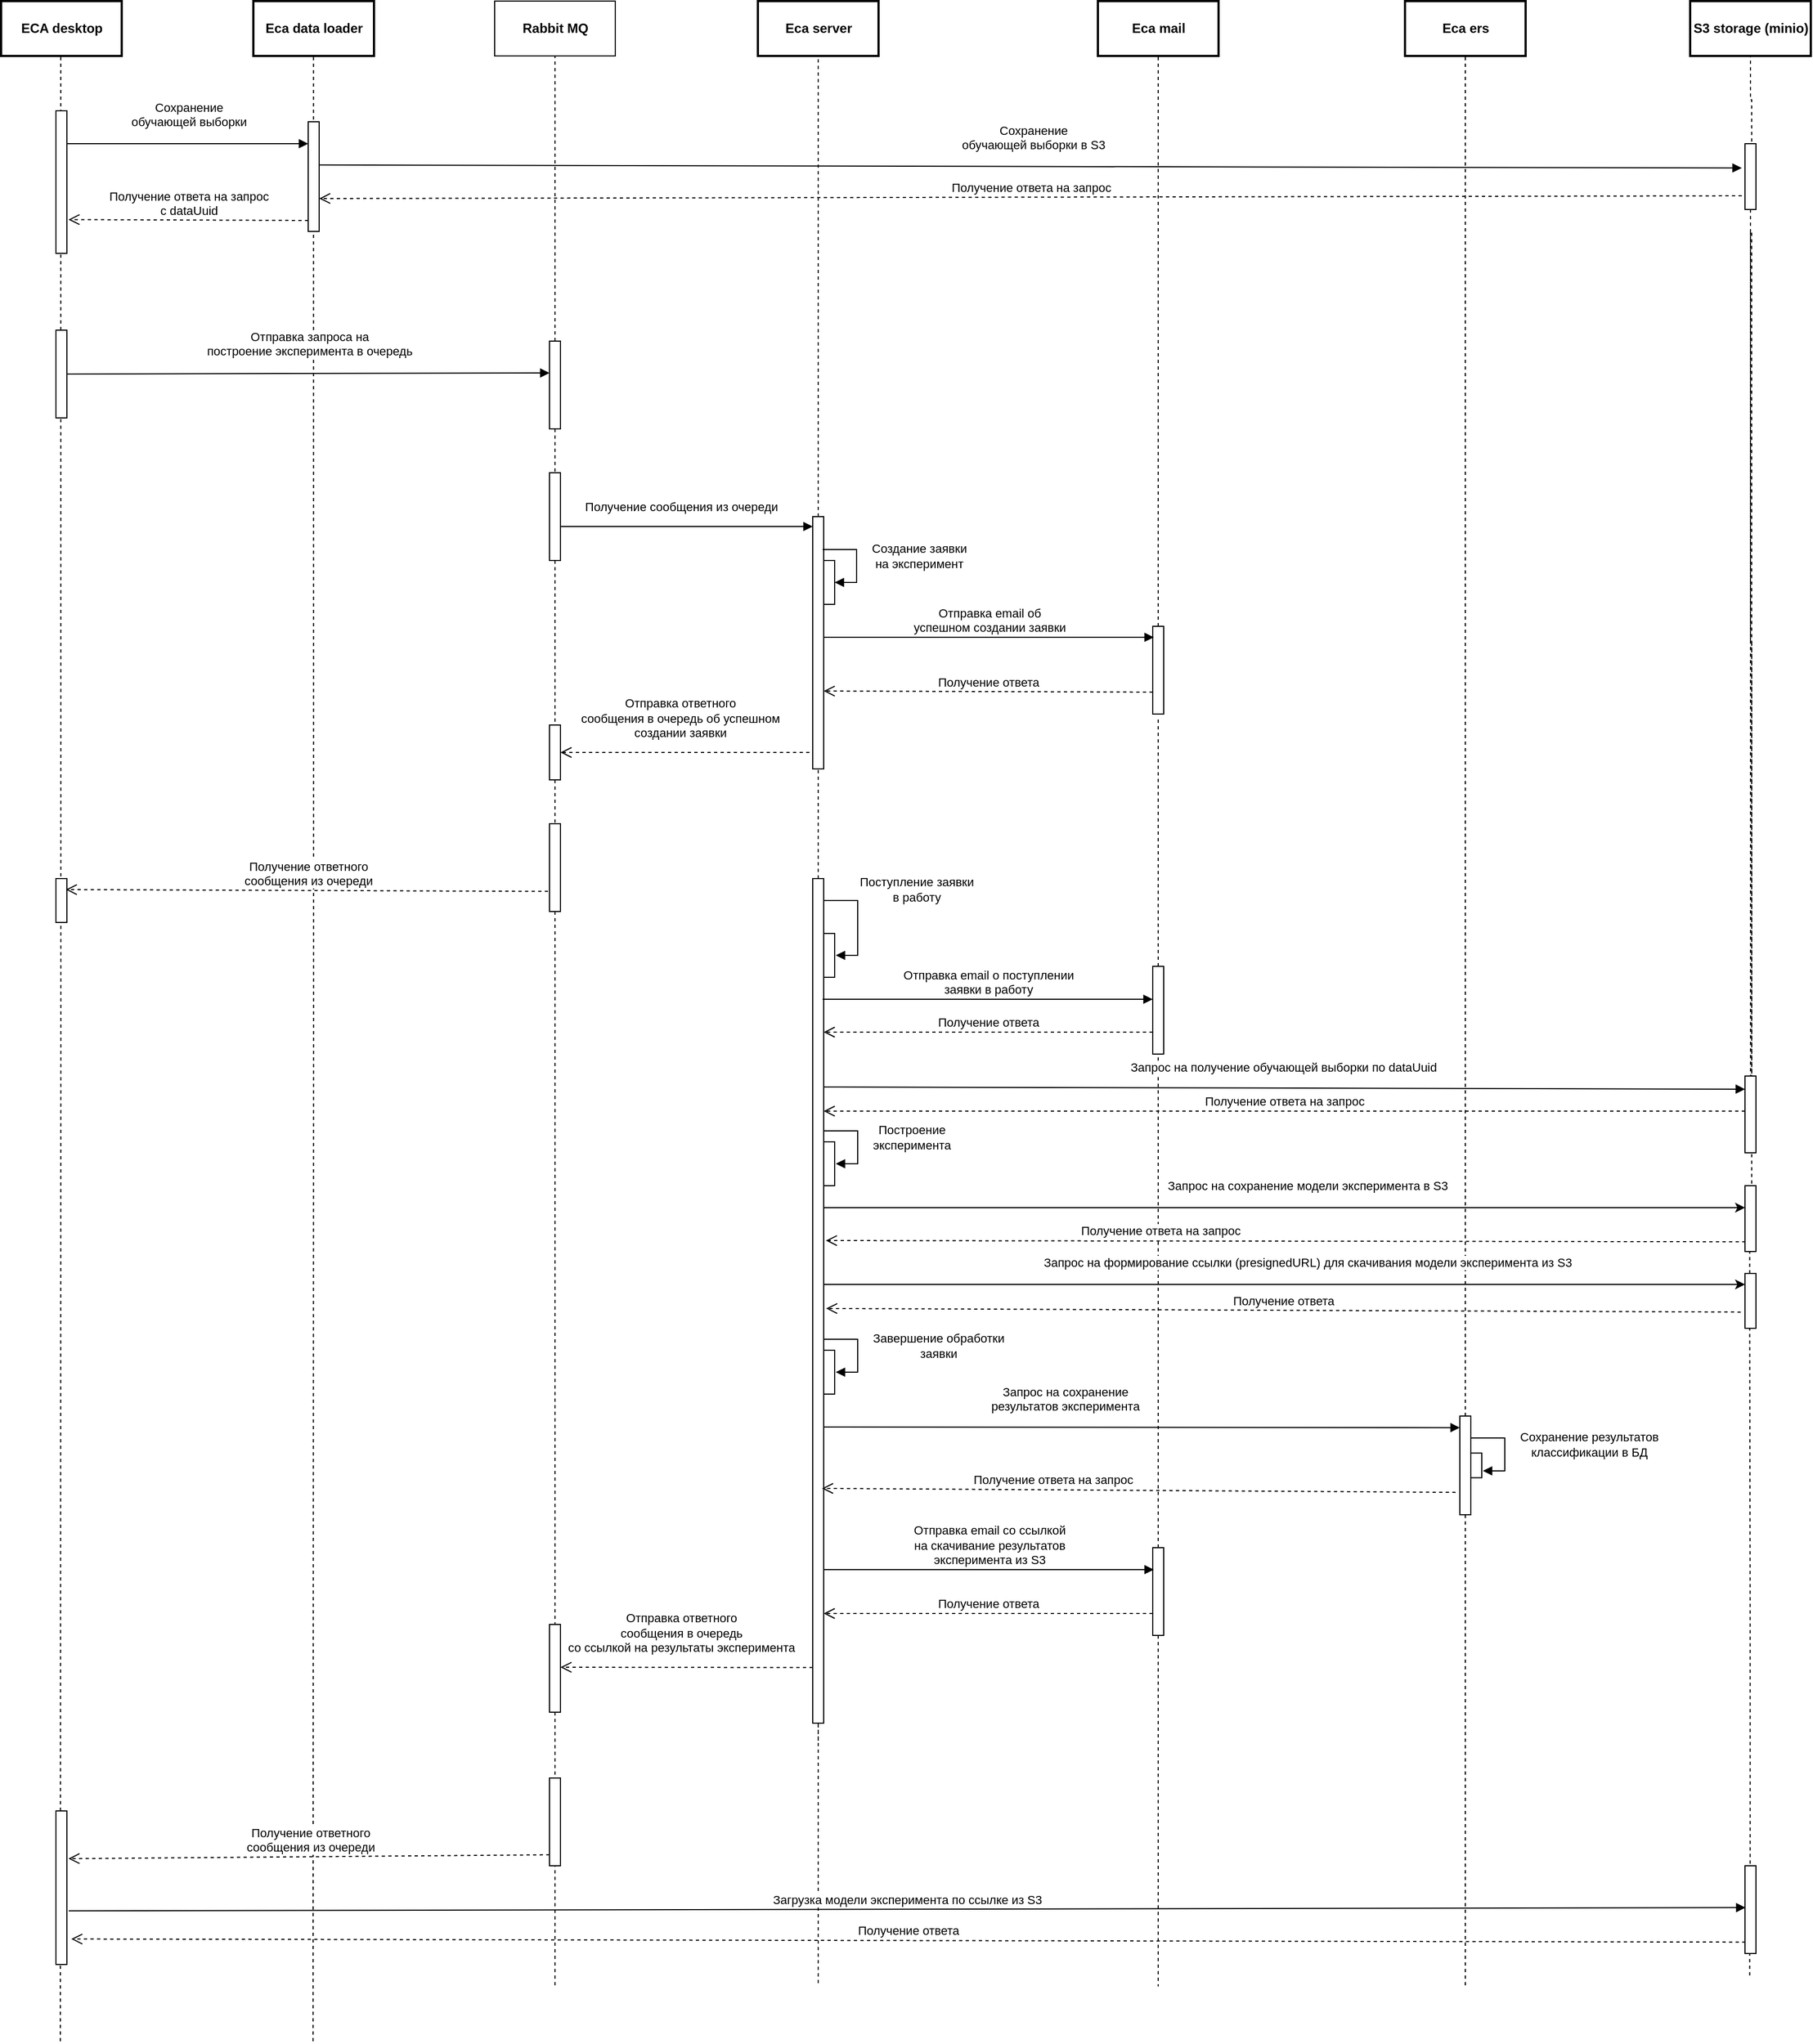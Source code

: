 <mxfile version="21.7.2" type="device">
  <diagram id="kgpKYQtTHZ0yAKxKKP6v" name="Page-1">
    <mxGraphModel dx="2688" dy="2114" grid="1" gridSize="10" guides="1" tooltips="1" connect="1" arrows="1" fold="1" page="1" pageScale="1" pageWidth="850" pageHeight="1100" math="0" shadow="0">
      <root>
        <mxCell id="0" />
        <mxCell id="1" parent="0" />
        <mxCell id="CKbQxflFSovsi2AU5fdl-17" style="edgeStyle=orthogonalEdgeStyle;rounded=0;orthogonalLoop=1;jettySize=auto;html=1;dashed=1;endArrow=none;endFill=0;entryX=0.5;entryY=1;entryDx=0;entryDy=0;" edge="1" parent="1">
          <mxGeometry relative="1" as="geometry">
            <mxPoint x="104.82" y="-10" as="targetPoint" />
            <mxPoint x="104.41" y="1800" as="sourcePoint" />
          </mxGeometry>
        </mxCell>
        <mxCell id="CKbQxflFSovsi2AU5fdl-16" style="edgeStyle=orthogonalEdgeStyle;rounded=0;orthogonalLoop=1;jettySize=auto;html=1;dashed=1;endArrow=none;endFill=0;entryX=0.5;entryY=1;entryDx=0;entryDy=0;" edge="1" parent="1">
          <mxGeometry relative="1" as="geometry">
            <mxPoint x="-125.59" y="-10" as="targetPoint" />
            <mxPoint x="-126" y="1800" as="sourcePoint" />
          </mxGeometry>
        </mxCell>
        <mxCell id="naLQoQvjF8YPUEuu64ZZ-2" value="" style="html=1;points=[];perimeter=orthogonalPerimeter;" parent="1" vertex="1">
          <mxGeometry x="-130" y="240" width="10" height="80" as="geometry" />
        </mxCell>
        <mxCell id="naLQoQvjF8YPUEuu64ZZ-12" value="&lt;b&gt;ECA desktop&lt;/b&gt;" style="html=1;strokeWidth=2;" parent="1" vertex="1">
          <mxGeometry x="-180" y="-60" width="110" height="50" as="geometry" />
        </mxCell>
        <mxCell id="naLQoQvjF8YPUEuu64ZZ-18" style="edgeStyle=orthogonalEdgeStyle;rounded=0;orthogonalLoop=1;jettySize=auto;html=1;entryX=0.5;entryY=1;entryDx=0;entryDy=0;dashed=1;endArrow=none;endFill=0;" parent="1" source="naLQoQvjF8YPUEuu64ZZ-13" target="naLQoQvjF8YPUEuu64ZZ-17" edge="1">
          <mxGeometry relative="1" as="geometry" />
        </mxCell>
        <mxCell id="naLQoQvjF8YPUEuu64ZZ-13" value="" style="html=1;points=[];perimeter=orthogonalPerimeter;" parent="1" vertex="1">
          <mxGeometry x="320" y="250" width="10" height="80" as="geometry" />
        </mxCell>
        <mxCell id="naLQoQvjF8YPUEuu64ZZ-16" value="&lt;font style=&quot;font-size: 11px&quot;&gt;Отправка запроса на &lt;br&gt;построение эксперимента в очередь&lt;/font&gt;" style="html=1;verticalAlign=bottom;endArrow=block;exitX=1;exitY=0.5;exitDx=0;exitDy=0;exitPerimeter=0;" parent="1" edge="1" source="naLQoQvjF8YPUEuu64ZZ-2">
          <mxGeometry x="0.004" y="11" width="80" relative="1" as="geometry">
            <mxPoint x="80" y="280" as="sourcePoint" />
            <mxPoint x="320" y="279" as="targetPoint" />
            <mxPoint as="offset" />
          </mxGeometry>
        </mxCell>
        <mxCell id="naLQoQvjF8YPUEuu64ZZ-17" value="&lt;b&gt;Rabbit MQ&lt;/b&gt;" style="html=1;" parent="1" vertex="1">
          <mxGeometry x="270" y="-60" width="110" height="50" as="geometry" />
        </mxCell>
        <mxCell id="naLQoQvjF8YPUEuu64ZZ-22" value="&lt;b&gt;Eca server&lt;/b&gt;" style="html=1;strokeWidth=2;" parent="1" vertex="1">
          <mxGeometry x="510" y="-60" width="110" height="50" as="geometry" />
        </mxCell>
        <mxCell id="naLQoQvjF8YPUEuu64ZZ-24" value="&lt;b&gt;Eca ers&lt;/b&gt;" style="html=1;strokeWidth=2;" parent="1" vertex="1">
          <mxGeometry x="1100" y="-60" width="110" height="50" as="geometry" />
        </mxCell>
        <mxCell id="naLQoQvjF8YPUEuu64ZZ-40" style="edgeStyle=orthogonalEdgeStyle;rounded=0;orthogonalLoop=1;jettySize=auto;html=1;entryX=0.5;entryY=1;entryDx=0;entryDy=0;dashed=1;endArrow=none;endFill=0;strokeColor=#000000;" parent="1" source="naLQoQvjF8YPUEuu64ZZ-25" target="naLQoQvjF8YPUEuu64ZZ-22" edge="1">
          <mxGeometry relative="1" as="geometry" />
        </mxCell>
        <mxCell id="naLQoQvjF8YPUEuu64ZZ-25" value="" style="html=1;points=[];perimeter=orthogonalPerimeter;" parent="1" vertex="1">
          <mxGeometry x="560" y="410" width="10" height="230" as="geometry" />
        </mxCell>
        <mxCell id="naLQoQvjF8YPUEuu64ZZ-31" value="" style="html=1;points=[];perimeter=orthogonalPerimeter;" parent="1" vertex="1">
          <mxGeometry x="320" y="370" width="10" height="80" as="geometry" />
        </mxCell>
        <mxCell id="naLQoQvjF8YPUEuu64ZZ-32" style="edgeStyle=orthogonalEdgeStyle;rounded=0;orthogonalLoop=1;jettySize=auto;html=1;dashed=1;endArrow=none;endFill=0;" parent="1" source="naLQoQvjF8YPUEuu64ZZ-13" target="naLQoQvjF8YPUEuu64ZZ-31" edge="1">
          <mxGeometry relative="1" as="geometry">
            <mxPoint x="325" y="770" as="targetPoint" />
            <mxPoint x="325" y="330" as="sourcePoint" />
          </mxGeometry>
        </mxCell>
        <mxCell id="naLQoQvjF8YPUEuu64ZZ-34" value="&lt;font style=&quot;font-size: 11px&quot;&gt;Получение сообщения из очереди&lt;/font&gt;" style="html=1;verticalAlign=bottom;endArrow=block;strokeColor=#000000;" parent="1" edge="1">
          <mxGeometry x="-0.043" y="9" width="80" relative="1" as="geometry">
            <mxPoint x="330" y="419" as="sourcePoint" />
            <mxPoint x="560" y="419" as="targetPoint" />
            <mxPoint as="offset" />
          </mxGeometry>
        </mxCell>
        <mxCell id="naLQoQvjF8YPUEuu64ZZ-35" value="" style="html=1;points=[];perimeter=orthogonalPerimeter;" parent="1" vertex="1">
          <mxGeometry x="570" y="450" width="10" height="40" as="geometry" />
        </mxCell>
        <mxCell id="naLQoQvjF8YPUEuu64ZZ-36" value="&lt;div style=&quot;text-align: center&quot;&gt;Создание заявки&lt;/div&gt;&lt;div style=&quot;text-align: center&quot;&gt;на эксперимент&lt;/div&gt;" style="edgeStyle=orthogonalEdgeStyle;html=1;align=left;spacingLeft=2;endArrow=block;rounded=0;strokeColor=#000000;" parent="1" edge="1">
          <mxGeometry x="-0.099" y="10" relative="1" as="geometry">
            <mxPoint x="569" y="440" as="sourcePoint" />
            <Array as="points">
              <mxPoint x="569" y="440" />
              <mxPoint x="600" y="440" />
              <mxPoint x="600" y="470" />
            </Array>
            <mxPoint x="580" y="470" as="targetPoint" />
            <mxPoint as="offset" />
          </mxGeometry>
        </mxCell>
        <mxCell id="naLQoQvjF8YPUEuu64ZZ-55" style="edgeStyle=orthogonalEdgeStyle;rounded=0;orthogonalLoop=1;jettySize=auto;html=1;dashed=1;endArrow=none;endFill=0;strokeColor=#000000;startArrow=none;" parent="1" source="_helN47nyWwRMhfuMbbw-1" edge="1">
          <mxGeometry relative="1" as="geometry">
            <mxPoint x="325" y="1750" as="targetPoint" />
          </mxGeometry>
        </mxCell>
        <mxCell id="naLQoQvjF8YPUEuu64ZZ-50" value="" style="html=1;points=[];perimeter=orthogonalPerimeter;" parent="1" vertex="1">
          <mxGeometry x="320" y="600" width="10" height="50" as="geometry" />
        </mxCell>
        <mxCell id="naLQoQvjF8YPUEuu64ZZ-51" style="edgeStyle=orthogonalEdgeStyle;rounded=0;orthogonalLoop=1;jettySize=auto;html=1;dashed=1;endArrow=none;endFill=0;" parent="1" source="naLQoQvjF8YPUEuu64ZZ-31" target="naLQoQvjF8YPUEuu64ZZ-50" edge="1">
          <mxGeometry relative="1" as="geometry">
            <mxPoint x="325" y="760" as="targetPoint" />
            <mxPoint x="325" y="450" as="sourcePoint" />
          </mxGeometry>
        </mxCell>
        <mxCell id="naLQoQvjF8YPUEuu64ZZ-52" value="&lt;font style=&quot;font-size: 11px&quot;&gt;Отправка ответного&lt;br&gt;сообщения в очередь об успешном&lt;br&gt;создании заявки&lt;br&gt;&lt;/font&gt;" style="html=1;verticalAlign=bottom;endArrow=open;dashed=1;endSize=8;strokeColor=#000000;" parent="1" target="naLQoQvjF8YPUEuu64ZZ-50" edge="1">
          <mxGeometry x="0.043" y="-9" relative="1" as="geometry">
            <mxPoint x="557" y="625" as="sourcePoint" />
            <mxPoint x="480" y="739.5" as="targetPoint" />
            <mxPoint as="offset" />
          </mxGeometry>
        </mxCell>
        <mxCell id="naLQoQvjF8YPUEuu64ZZ-53" value="" style="html=1;points=[];perimeter=orthogonalPerimeter;" parent="1" vertex="1">
          <mxGeometry x="-130" y="740" width="10" height="40" as="geometry" />
        </mxCell>
        <mxCell id="naLQoQvjF8YPUEuu64ZZ-58" value="" style="html=1;points=[];perimeter=orthogonalPerimeter;" parent="1" vertex="1">
          <mxGeometry x="320" y="690" width="10" height="80" as="geometry" />
        </mxCell>
        <mxCell id="naLQoQvjF8YPUEuu64ZZ-59" style="edgeStyle=orthogonalEdgeStyle;rounded=0;orthogonalLoop=1;jettySize=auto;html=1;dashed=1;endArrow=none;endFill=0;strokeColor=#000000;" parent="1" source="naLQoQvjF8YPUEuu64ZZ-50" target="naLQoQvjF8YPUEuu64ZZ-58" edge="1">
          <mxGeometry relative="1" as="geometry">
            <mxPoint x="325" y="1000" as="targetPoint" />
            <mxPoint x="325" y="780" as="sourcePoint" />
          </mxGeometry>
        </mxCell>
        <mxCell id="naLQoQvjF8YPUEuu64ZZ-60" value="&lt;font style=&quot;font-size: 11px&quot;&gt;Получение ответного&lt;br&gt;сообщения из очереди&lt;/font&gt;" style="html=1;verticalAlign=bottom;endArrow=open;dashed=1;endSize=8;strokeColor=#000000;entryX=0.9;entryY=0.25;entryDx=0;entryDy=0;entryPerimeter=0;exitX=-0.133;exitY=0.771;exitDx=0;exitDy=0;exitPerimeter=0;" parent="1" source="naLQoQvjF8YPUEuu64ZZ-58" target="naLQoQvjF8YPUEuu64ZZ-53" edge="1">
          <mxGeometry x="-0.004" relative="1" as="geometry">
            <mxPoint x="310" y="750" as="sourcePoint" />
            <mxPoint x="240" y="869.5" as="targetPoint" />
            <mxPoint as="offset" />
          </mxGeometry>
        </mxCell>
        <mxCell id="-Iud8Ji5S1M-7aWHgCWq-1" value="&lt;b&gt;Eca mail&lt;/b&gt;" style="html=1;strokeWidth=2;" parent="1" vertex="1">
          <mxGeometry x="820" y="-60" width="110" height="50" as="geometry" />
        </mxCell>
        <mxCell id="-Iud8Ji5S1M-7aWHgCWq-4" style="edgeStyle=orthogonalEdgeStyle;rounded=0;orthogonalLoop=1;jettySize=auto;html=1;dashed=1;endArrow=none;endFill=0;entryX=0.5;entryY=1;entryDx=0;entryDy=0;" parent="1" source="-Iud8Ji5S1M-7aWHgCWq-2" edge="1" target="-Iud8Ji5S1M-7aWHgCWq-1">
          <mxGeometry relative="1" as="geometry">
            <mxPoint x="875" y="150" as="targetPoint" />
          </mxGeometry>
        </mxCell>
        <mxCell id="-Iud8Ji5S1M-7aWHgCWq-2" value="" style="html=1;points=[];perimeter=orthogonalPerimeter;" parent="1" vertex="1">
          <mxGeometry x="870" y="510" width="10" height="80" as="geometry" />
        </mxCell>
        <mxCell id="-Iud8Ji5S1M-7aWHgCWq-5" value="Отправка email об&lt;br&gt;успешном создании заявки" style="html=1;verticalAlign=bottom;endArrow=block;entryX=0.1;entryY=0.125;entryDx=0;entryDy=0;entryPerimeter=0;" parent="1" target="-Iud8Ji5S1M-7aWHgCWq-2" edge="1">
          <mxGeometry width="80" relative="1" as="geometry">
            <mxPoint x="570" y="520" as="sourcePoint" />
            <mxPoint x="650" y="520" as="targetPoint" />
          </mxGeometry>
        </mxCell>
        <mxCell id="-Iud8Ji5S1M-7aWHgCWq-6" value="Получение ответа" style="html=1;verticalAlign=bottom;endArrow=open;dashed=1;endSize=8;" parent="1" edge="1">
          <mxGeometry relative="1" as="geometry">
            <mxPoint x="870" y="570" as="sourcePoint" />
            <mxPoint x="570" y="569" as="targetPoint" />
          </mxGeometry>
        </mxCell>
        <mxCell id="-Iud8Ji5S1M-7aWHgCWq-34" style="edgeStyle=orthogonalEdgeStyle;rounded=0;orthogonalLoop=1;jettySize=auto;html=1;dashed=1;endArrow=none;endFill=0;" parent="1" source="-Iud8Ji5S1M-7aWHgCWq-7" target="naLQoQvjF8YPUEuu64ZZ-25" edge="1">
          <mxGeometry relative="1" as="geometry" />
        </mxCell>
        <mxCell id="-Iud8Ji5S1M-7aWHgCWq-36" style="edgeStyle=orthogonalEdgeStyle;rounded=0;orthogonalLoop=1;jettySize=auto;html=1;dashed=1;endArrow=none;endFill=0;" parent="1" source="-Iud8Ji5S1M-7aWHgCWq-7" edge="1">
          <mxGeometry relative="1" as="geometry">
            <mxPoint x="565" y="1470" as="targetPoint" />
          </mxGeometry>
        </mxCell>
        <mxCell id="-Iud8Ji5S1M-7aWHgCWq-7" value="" style="html=1;points=[];perimeter=orthogonalPerimeter;" parent="1" vertex="1">
          <mxGeometry x="560" y="740" width="10" height="770" as="geometry" />
        </mxCell>
        <mxCell id="-Iud8Ji5S1M-7aWHgCWq-10" value="&lt;div style=&quot;text-align: center&quot;&gt;Поступление заявки&lt;/div&gt;&lt;div style=&quot;text-align: center&quot;&gt;в работу&lt;/div&gt;" style="edgeStyle=orthogonalEdgeStyle;html=1;align=left;spacingLeft=2;endArrow=block;rounded=0;strokeColor=#000000;" parent="1" edge="1" source="-Iud8Ji5S1M-7aWHgCWq-9">
          <mxGeometry x="-0.099" y="10" relative="1" as="geometry">
            <mxPoint x="570" y="810" as="sourcePoint" />
            <Array as="points">
              <mxPoint x="570" y="760" />
              <mxPoint x="601" y="760" />
              <mxPoint x="601" y="810" />
              <mxPoint x="581" y="810" />
            </Array>
            <mxPoint x="581" y="810" as="targetPoint" />
            <mxPoint as="offset" />
          </mxGeometry>
        </mxCell>
        <mxCell id="-Iud8Ji5S1M-7aWHgCWq-14" style="edgeStyle=orthogonalEdgeStyle;rounded=0;orthogonalLoop=1;jettySize=auto;html=1;endArrow=none;endFill=0;dashed=1;" parent="1" source="-Iud8Ji5S1M-7aWHgCWq-11" edge="1">
          <mxGeometry relative="1" as="geometry">
            <mxPoint x="875" y="592" as="targetPoint" />
          </mxGeometry>
        </mxCell>
        <mxCell id="-Iud8Ji5S1M-7aWHgCWq-11" value="" style="html=1;points=[];perimeter=orthogonalPerimeter;" parent="1" vertex="1">
          <mxGeometry x="870" y="820" width="10" height="80" as="geometry" />
        </mxCell>
        <mxCell id="-Iud8Ji5S1M-7aWHgCWq-12" value="Отправка email о поступлении&lt;br&gt;заявки в работу" style="html=1;verticalAlign=bottom;endArrow=block;entryX=0.1;entryY=0.125;entryDx=0;entryDy=0;entryPerimeter=0;" parent="1" edge="1">
          <mxGeometry width="80" relative="1" as="geometry">
            <mxPoint x="569" y="850" as="sourcePoint" />
            <mxPoint x="870" y="850" as="targetPoint" />
          </mxGeometry>
        </mxCell>
        <mxCell id="-Iud8Ji5S1M-7aWHgCWq-13" value="Получение ответа" style="html=1;verticalAlign=bottom;endArrow=open;dashed=1;endSize=8;" parent="1" edge="1">
          <mxGeometry relative="1" as="geometry">
            <mxPoint x="870" y="880" as="sourcePoint" />
            <mxPoint x="570" y="880" as="targetPoint" />
          </mxGeometry>
        </mxCell>
        <mxCell id="-Iud8Ji5S1M-7aWHgCWq-15" value="" style="html=1;points=[];perimeter=orthogonalPerimeter;" parent="1" vertex="1">
          <mxGeometry x="570" y="980" width="10" height="40" as="geometry" />
        </mxCell>
        <mxCell id="-Iud8Ji5S1M-7aWHgCWq-16" value="&lt;div style=&quot;text-align: center&quot;&gt;Построение&lt;/div&gt;&lt;div style=&quot;text-align: center&quot;&gt;эксперимента&lt;/div&gt;" style="edgeStyle=orthogonalEdgeStyle;html=1;align=left;spacingLeft=2;endArrow=block;rounded=0;strokeColor=#000000;" parent="1" edge="1">
          <mxGeometry x="-0.099" y="10" relative="1" as="geometry">
            <mxPoint x="570" y="970" as="sourcePoint" />
            <Array as="points">
              <mxPoint x="570" y="970" />
              <mxPoint x="601" y="970" />
              <mxPoint x="601" y="1000" />
            </Array>
            <mxPoint x="581" y="1000" as="targetPoint" />
            <mxPoint as="offset" />
          </mxGeometry>
        </mxCell>
        <mxCell id="-Iud8Ji5S1M-7aWHgCWq-23" style="edgeStyle=orthogonalEdgeStyle;rounded=0;orthogonalLoop=1;jettySize=auto;html=1;entryX=0.5;entryY=1;entryDx=0;entryDy=0;dashed=1;endArrow=none;endFill=0;" parent="1" source="-Iud8Ji5S1M-7aWHgCWq-20" target="naLQoQvjF8YPUEuu64ZZ-24" edge="1">
          <mxGeometry relative="1" as="geometry" />
        </mxCell>
        <mxCell id="-Iud8Ji5S1M-7aWHgCWq-32" style="edgeStyle=orthogonalEdgeStyle;rounded=0;orthogonalLoop=1;jettySize=auto;html=1;dashed=1;endArrow=none;endFill=0;" parent="1" source="-Iud8Ji5S1M-7aWHgCWq-20" edge="1">
          <mxGeometry relative="1" as="geometry">
            <mxPoint x="1155" y="1750" as="targetPoint" />
          </mxGeometry>
        </mxCell>
        <mxCell id="-Iud8Ji5S1M-7aWHgCWq-20" value="" style="html=1;points=[];perimeter=orthogonalPerimeter;" parent="1" vertex="1">
          <mxGeometry x="1150" y="1230" width="10" height="90" as="geometry" />
        </mxCell>
        <mxCell id="-Iud8Ji5S1M-7aWHgCWq-21" value="Запрос на сохранение&lt;br&gt;результатов эксперимента" style="html=1;verticalAlign=bottom;endArrow=block;" parent="1" edge="1">
          <mxGeometry x="-0.241" y="10" width="80" relative="1" as="geometry">
            <mxPoint x="570" y="1240" as="sourcePoint" />
            <mxPoint x="1150" y="1240.59" as="targetPoint" />
            <mxPoint as="offset" />
          </mxGeometry>
        </mxCell>
        <mxCell id="-Iud8Ji5S1M-7aWHgCWq-22" value="Получение ответа на запрос" style="html=1;verticalAlign=bottom;endArrow=open;dashed=1;endSize=8;entryX=0.847;entryY=0.722;entryDx=0;entryDy=0;entryPerimeter=0;exitX=-0.386;exitY=0.773;exitDx=0;exitDy=0;exitPerimeter=0;" parent="1" source="-Iud8Ji5S1M-7aWHgCWq-20" target="-Iud8Ji5S1M-7aWHgCWq-7" edge="1">
          <mxGeometry x="0.273" relative="1" as="geometry">
            <mxPoint x="1148" y="1250" as="sourcePoint" />
            <mxPoint x="850" y="1170" as="targetPoint" />
            <mxPoint as="offset" />
          </mxGeometry>
        </mxCell>
        <mxCell id="-Iud8Ji5S1M-7aWHgCWq-24" value="" style="html=1;points=[];perimeter=orthogonalPerimeter;" parent="1" vertex="1">
          <mxGeometry x="570" y="1170" width="10" height="40" as="geometry" />
        </mxCell>
        <mxCell id="-Iud8Ji5S1M-7aWHgCWq-25" value="&lt;div style=&quot;text-align: center&quot;&gt;Завершение обработки&lt;/div&gt;&lt;div style=&quot;text-align: center&quot;&gt;заявки&lt;/div&gt;" style="edgeStyle=orthogonalEdgeStyle;html=1;align=left;spacingLeft=2;endArrow=block;rounded=0;strokeColor=#000000;" parent="1" edge="1">
          <mxGeometry x="-0.099" y="10" relative="1" as="geometry">
            <mxPoint x="570" y="1160" as="sourcePoint" />
            <Array as="points">
              <mxPoint x="570" y="1160" />
              <mxPoint x="601" y="1160" />
              <mxPoint x="601" y="1190" />
            </Array>
            <mxPoint x="581" y="1190" as="targetPoint" />
            <mxPoint as="offset" />
          </mxGeometry>
        </mxCell>
        <mxCell id="-Iud8Ji5S1M-7aWHgCWq-27" style="edgeStyle=orthogonalEdgeStyle;rounded=0;orthogonalLoop=1;jettySize=auto;html=1;entryX=0.5;entryY=1.013;entryDx=0;entryDy=0;entryPerimeter=0;dashed=1;endArrow=none;endFill=0;" parent="1" source="-Iud8Ji5S1M-7aWHgCWq-26" target="-Iud8Ji5S1M-7aWHgCWq-11" edge="1">
          <mxGeometry relative="1" as="geometry" />
        </mxCell>
        <mxCell id="-Iud8Ji5S1M-7aWHgCWq-31" style="edgeStyle=orthogonalEdgeStyle;rounded=0;orthogonalLoop=1;jettySize=auto;html=1;dashed=1;endArrow=none;endFill=0;" parent="1" source="-Iud8Ji5S1M-7aWHgCWq-26" edge="1">
          <mxGeometry relative="1" as="geometry">
            <mxPoint x="875" y="1750" as="targetPoint" />
          </mxGeometry>
        </mxCell>
        <mxCell id="-Iud8Ji5S1M-7aWHgCWq-26" value="" style="html=1;points=[];perimeter=orthogonalPerimeter;" parent="1" vertex="1">
          <mxGeometry x="870" y="1350" width="10" height="80" as="geometry" />
        </mxCell>
        <mxCell id="-Iud8Ji5S1M-7aWHgCWq-28" value="Отправка email со ссылкой&lt;br&gt;на скачивание результатов&lt;br&gt;эксперимента из S3" style="html=1;verticalAlign=bottom;endArrow=block;entryX=0.1;entryY=0.125;entryDx=0;entryDy=0;entryPerimeter=0;" parent="1" edge="1">
          <mxGeometry width="80" relative="1" as="geometry">
            <mxPoint x="570" y="1370" as="sourcePoint" />
            <mxPoint x="871" y="1370" as="targetPoint" />
          </mxGeometry>
        </mxCell>
        <mxCell id="-Iud8Ji5S1M-7aWHgCWq-29" value="Получение ответа" style="html=1;verticalAlign=bottom;endArrow=open;dashed=1;endSize=8;" parent="1" edge="1">
          <mxGeometry relative="1" as="geometry">
            <mxPoint x="870" y="1410" as="sourcePoint" />
            <mxPoint x="570" y="1410" as="targetPoint" />
          </mxGeometry>
        </mxCell>
        <mxCell id="-Iud8Ji5S1M-7aWHgCWq-37" style="edgeStyle=orthogonalEdgeStyle;rounded=0;orthogonalLoop=1;jettySize=auto;html=1;dashed=1;endArrow=none;endFill=0;" parent="1" edge="1">
          <mxGeometry relative="1" as="geometry">
            <mxPoint x="565" y="1750" as="targetPoint" />
            <mxPoint x="565" y="1510" as="sourcePoint" />
          </mxGeometry>
        </mxCell>
        <mxCell id="a9uQ1m3BEkJtRHffADMY-1" value="" style="html=1;points=[];perimeter=orthogonalPerimeter;" parent="1" vertex="1">
          <mxGeometry x="1160" y="1263.75" width="10" height="22.5" as="geometry" />
        </mxCell>
        <mxCell id="a9uQ1m3BEkJtRHffADMY-3" value="&lt;div style=&quot;text-align: center&quot;&gt;Сохранение результатов&lt;/div&gt;&lt;div style=&quot;text-align: center&quot;&gt;классификации в БД&lt;/div&gt;" style="edgeStyle=orthogonalEdgeStyle;html=1;align=left;spacingLeft=2;endArrow=block;rounded=0;strokeColor=#000000;" parent="1" edge="1">
          <mxGeometry x="-0.099" y="10" relative="1" as="geometry">
            <mxPoint x="1160" y="1250" as="sourcePoint" />
            <Array as="points">
              <mxPoint x="1160" y="1250" />
              <mxPoint x="1191" y="1250" />
              <mxPoint x="1191" y="1280" />
            </Array>
            <mxPoint x="1171" y="1280" as="targetPoint" />
            <mxPoint as="offset" />
          </mxGeometry>
        </mxCell>
        <mxCell id="_helN47nyWwRMhfuMbbw-2" value="&lt;font style=&quot;font-size: 11px&quot;&gt;Отправка ответного&lt;br&gt;сообщения в очередь&lt;br&gt;со ссылкой на результаты эксперимента&lt;br&gt;&lt;/font&gt;" style="html=1;verticalAlign=bottom;endArrow=open;dashed=1;endSize=8;strokeColor=#000000;" parent="1" edge="1">
          <mxGeometry x="0.043" y="-9" relative="1" as="geometry">
            <mxPoint x="560" y="1459.29" as="sourcePoint" />
            <mxPoint x="330" y="1459" as="targetPoint" />
            <mxPoint as="offset" />
          </mxGeometry>
        </mxCell>
        <mxCell id="_helN47nyWwRMhfuMbbw-3" value="" style="html=1;points=[];perimeter=orthogonalPerimeter;" parent="1" vertex="1">
          <mxGeometry x="320" y="1560" width="10" height="80" as="geometry" />
        </mxCell>
        <mxCell id="_helN47nyWwRMhfuMbbw-4" value="" style="html=1;points=[];perimeter=orthogonalPerimeter;" parent="1" vertex="1">
          <mxGeometry x="-130" y="1590" width="10" height="140" as="geometry" />
        </mxCell>
        <mxCell id="_helN47nyWwRMhfuMbbw-5" value="&lt;font style=&quot;font-size: 11px&quot;&gt;Получение ответного&lt;br&gt;сообщения из очереди&lt;/font&gt;" style="html=1;verticalAlign=bottom;endArrow=open;dashed=1;endSize=8;strokeColor=#000000;entryX=1.141;entryY=0.311;entryDx=0;entryDy=0;entryPerimeter=0;" parent="1" edge="1" target="_helN47nyWwRMhfuMbbw-4">
          <mxGeometry x="-0.004" relative="1" as="geometry">
            <mxPoint x="320" y="1630" as="sourcePoint" />
            <mxPoint x="80" y="1630" as="targetPoint" />
            <mxPoint as="offset" />
          </mxGeometry>
        </mxCell>
        <mxCell id="_helN47nyWwRMhfuMbbw-8" value="Загрузка модели эксперимента по ссылке из S3" style="html=1;verticalAlign=bottom;endArrow=block;entryX=0.043;entryY=0.477;entryDx=0;entryDy=0;entryPerimeter=0;exitX=1.16;exitY=0.651;exitDx=0;exitDy=0;exitPerimeter=0;" parent="1" target="NynHPrWKD_xVcNc-aVbK-11" edge="1" source="_helN47nyWwRMhfuMbbw-4">
          <mxGeometry width="80" relative="1" as="geometry">
            <mxPoint x="80" y="1680" as="sourcePoint" />
            <mxPoint x="562" y="1680" as="targetPoint" />
          </mxGeometry>
        </mxCell>
        <mxCell id="_helN47nyWwRMhfuMbbw-9" value="Получение ответа" style="html=1;verticalAlign=bottom;endArrow=open;dashed=1;endSize=8;entryX=1.4;entryY=0.834;entryDx=0;entryDy=0;entryPerimeter=0;exitX=0.043;exitY=0.87;exitDx=0;exitDy=0;exitPerimeter=0;" parent="1" source="NynHPrWKD_xVcNc-aVbK-11" target="_helN47nyWwRMhfuMbbw-4" edge="1">
          <mxGeometry relative="1" as="geometry">
            <mxPoint x="1400" y="1710" as="sourcePoint" />
            <mxPoint x="260" y="1710" as="targetPoint" />
          </mxGeometry>
        </mxCell>
        <mxCell id="NynHPrWKD_xVcNc-aVbK-1" value="&lt;b&gt;S3 storage (minio)&lt;/b&gt;" style="html=1;strokeWidth=2;" parent="1" vertex="1">
          <mxGeometry x="1360" y="-60" width="110" height="50" as="geometry" />
        </mxCell>
        <mxCell id="NynHPrWKD_xVcNc-aVbK-3" value="" style="html=1;points=[];perimeter=orthogonalPerimeter;" parent="1" vertex="1">
          <mxGeometry x="1410" y="1020" width="10" height="60" as="geometry" />
        </mxCell>
        <mxCell id="NynHPrWKD_xVcNc-aVbK-4" value="" style="endArrow=classic;html=1;rounded=0;" parent="1" edge="1">
          <mxGeometry width="50" height="50" relative="1" as="geometry">
            <mxPoint x="570" y="1040" as="sourcePoint" />
            <mxPoint x="1410" y="1040" as="targetPoint" />
          </mxGeometry>
        </mxCell>
        <mxCell id="NynHPrWKD_xVcNc-aVbK-6" value="Запрос на сохранение модели эксперимента в S3" style="edgeLabel;html=1;align=center;verticalAlign=middle;resizable=0;points=[];" parent="NynHPrWKD_xVcNc-aVbK-4" vertex="1" connectable="0">
          <mxGeometry x="0.113" y="-1" relative="1" as="geometry">
            <mxPoint x="-27" y="-21" as="offset" />
          </mxGeometry>
        </mxCell>
        <mxCell id="NynHPrWKD_xVcNc-aVbK-7" value="Получение ответа на запрос" style="html=1;verticalAlign=bottom;endArrow=open;dashed=1;endSize=8;exitX=0.043;exitY=0.852;exitDx=0;exitDy=0;exitPerimeter=0;" parent="1" source="NynHPrWKD_xVcNc-aVbK-3" edge="1">
          <mxGeometry x="0.273" relative="1" as="geometry">
            <mxPoint x="1150" y="1070" as="sourcePoint" />
            <mxPoint x="572" y="1070" as="targetPoint" />
            <mxPoint as="offset" />
          </mxGeometry>
        </mxCell>
        <mxCell id="NynHPrWKD_xVcNc-aVbK-8" style="edgeStyle=orthogonalEdgeStyle;rounded=0;orthogonalLoop=1;jettySize=auto;html=1;dashed=1;endArrow=none;endFill=0;exitX=0.614;exitY=-0.031;exitDx=0;exitDy=0;exitPerimeter=0;entryX=0.5;entryY=1;entryDx=0;entryDy=0;" parent="1" source="CKbQxflFSovsi2AU5fdl-6" edge="1" target="NynHPrWKD_xVcNc-aVbK-1">
          <mxGeometry relative="1" as="geometry">
            <mxPoint x="1410" y="150" as="targetPoint" />
            <mxPoint x="1410" y="510" as="sourcePoint" />
            <Array as="points" />
          </mxGeometry>
        </mxCell>
        <mxCell id="NynHPrWKD_xVcNc-aVbK-11" value="" style="html=1;points=[];perimeter=orthogonalPerimeter;" parent="1" vertex="1">
          <mxGeometry x="1410" y="1640" width="10" height="80" as="geometry" />
        </mxCell>
        <mxCell id="_helN47nyWwRMhfuMbbw-1" value="" style="html=1;points=[];perimeter=orthogonalPerimeter;" parent="1" vertex="1">
          <mxGeometry x="320" y="1420" width="10" height="80" as="geometry" />
        </mxCell>
        <mxCell id="NynHPrWKD_xVcNc-aVbK-12" value="" style="edgeStyle=orthogonalEdgeStyle;rounded=0;orthogonalLoop=1;jettySize=auto;html=1;dashed=1;endArrow=none;endFill=0;strokeColor=#000000;" parent="1" source="naLQoQvjF8YPUEuu64ZZ-58" target="_helN47nyWwRMhfuMbbw-1" edge="1">
          <mxGeometry relative="1" as="geometry">
            <mxPoint x="325" y="1750" as="targetPoint" />
            <mxPoint x="325" y="770" as="sourcePoint" />
          </mxGeometry>
        </mxCell>
        <mxCell id="NynHPrWKD_xVcNc-aVbK-13" value="" style="html=1;points=[];perimeter=orthogonalPerimeter;" parent="1" vertex="1">
          <mxGeometry x="1410" y="1100" width="10" height="50" as="geometry" />
        </mxCell>
        <mxCell id="NynHPrWKD_xVcNc-aVbK-14" value="" style="endArrow=classic;html=1;rounded=0;" parent="1" edge="1">
          <mxGeometry width="50" height="50" relative="1" as="geometry">
            <mxPoint x="570" y="1110" as="sourcePoint" />
            <mxPoint x="1410" y="1110" as="targetPoint" />
          </mxGeometry>
        </mxCell>
        <mxCell id="NynHPrWKD_xVcNc-aVbK-15" value="Запрос на формирование ссылки (presignedURL) для скачивания модели эксперимента из S3" style="edgeLabel;html=1;align=center;verticalAlign=middle;resizable=0;points=[];" parent="NynHPrWKD_xVcNc-aVbK-14" vertex="1" connectable="0">
          <mxGeometry x="0.113" y="-1" relative="1" as="geometry">
            <mxPoint x="-27" y="-21" as="offset" />
          </mxGeometry>
        </mxCell>
        <mxCell id="NynHPrWKD_xVcNc-aVbK-16" value="Получение ответа" style="html=1;verticalAlign=bottom;endArrow=open;dashed=1;endSize=8;exitX=-0.386;exitY=0.704;exitDx=0;exitDy=0;exitPerimeter=0;entryX=1.224;entryY=0.509;entryDx=0;entryDy=0;entryPerimeter=0;" parent="1" source="NynHPrWKD_xVcNc-aVbK-13" target="-Iud8Ji5S1M-7aWHgCWq-7" edge="1">
          <mxGeometry relative="1" as="geometry">
            <mxPoint x="1290" y="1131" as="sourcePoint" />
            <mxPoint x="570" y="1128" as="targetPoint" />
          </mxGeometry>
        </mxCell>
        <mxCell id="NynHPrWKD_xVcNc-aVbK-17" style="edgeStyle=orthogonalEdgeStyle;rounded=0;orthogonalLoop=1;jettySize=auto;html=1;entryX=0.5;entryY=1;entryDx=0;entryDy=0;dashed=1;endArrow=none;endFill=0;" parent="1" edge="1">
          <mxGeometry relative="1" as="geometry">
            <mxPoint x="1414.29" y="1100" as="sourcePoint" />
            <mxPoint x="1414.29" y="1080" as="targetPoint" />
          </mxGeometry>
        </mxCell>
        <mxCell id="NynHPrWKD_xVcNc-aVbK-18" style="edgeStyle=orthogonalEdgeStyle;rounded=0;orthogonalLoop=1;jettySize=auto;html=1;entryX=0.5;entryY=1;entryDx=0;entryDy=0;dashed=1;endArrow=none;endFill=0;exitX=0.471;exitY=-0.023;exitDx=0;exitDy=0;exitPerimeter=0;" parent="1" source="NynHPrWKD_xVcNc-aVbK-11" edge="1">
          <mxGeometry relative="1" as="geometry">
            <mxPoint x="1414.29" y="1250" as="sourcePoint" />
            <mxPoint x="1414.29" y="1150" as="targetPoint" />
          </mxGeometry>
        </mxCell>
        <mxCell id="NynHPrWKD_xVcNc-aVbK-19" style="edgeStyle=orthogonalEdgeStyle;rounded=0;orthogonalLoop=1;jettySize=auto;html=1;entryX=0.5;entryY=1;entryDx=0;entryDy=0;dashed=1;endArrow=none;endFill=0;" parent="1" edge="1">
          <mxGeometry relative="1" as="geometry">
            <mxPoint x="1414.29" y="1740" as="sourcePoint" />
            <mxPoint x="1414.29" y="1720" as="targetPoint" />
          </mxGeometry>
        </mxCell>
        <mxCell id="CKbQxflFSovsi2AU5fdl-1" value="&lt;b&gt;Eca data loader&lt;/b&gt;" style="html=1;strokeWidth=2;" vertex="1" parent="1">
          <mxGeometry x="50" y="-60" width="110" height="50" as="geometry" />
        </mxCell>
        <mxCell id="CKbQxflFSovsi2AU5fdl-2" value="" style="html=1;points=[];perimeter=orthogonalPerimeter;" vertex="1" parent="1">
          <mxGeometry x="-130" y="40" width="10" height="130" as="geometry" />
        </mxCell>
        <mxCell id="CKbQxflFSovsi2AU5fdl-3" value="" style="html=1;points=[];perimeter=orthogonalPerimeter;" vertex="1" parent="1">
          <mxGeometry x="100" y="50" width="10" height="100" as="geometry" />
        </mxCell>
        <mxCell id="CKbQxflFSovsi2AU5fdl-4" value="&lt;font style=&quot;font-size: 11px&quot;&gt;Сохранение&lt;br&gt;обучающей выборки&lt;br&gt;&lt;/font&gt;" style="html=1;verticalAlign=bottom;endArrow=block;exitX=1.12;exitY=0.495;exitDx=0;exitDy=0;exitPerimeter=0;entryX=0;entryY=0.2;entryDx=0;entryDy=0;entryPerimeter=0;" edge="1" parent="1" target="CKbQxflFSovsi2AU5fdl-3">
          <mxGeometry x="0.004" y="11" width="80" relative="1" as="geometry">
            <mxPoint x="-120" y="70" as="sourcePoint" />
            <mxPoint x="52" y="70" as="targetPoint" />
            <mxPoint as="offset" />
          </mxGeometry>
        </mxCell>
        <mxCell id="CKbQxflFSovsi2AU5fdl-5" value="&lt;font style=&quot;font-size: 11px&quot;&gt;Сохранение&lt;br&gt;обучающей выборки в S3&lt;br&gt;&lt;/font&gt;" style="html=1;verticalAlign=bottom;endArrow=block;exitX=1.12;exitY=0.495;exitDx=0;exitDy=0;exitPerimeter=0;entryX=-0.294;entryY=0.369;entryDx=0;entryDy=0;entryPerimeter=0;" edge="1" parent="1" target="CKbQxflFSovsi2AU5fdl-6">
          <mxGeometry x="0.004" y="11" width="80" relative="1" as="geometry">
            <mxPoint x="110" y="89.41" as="sourcePoint" />
            <mxPoint x="1190" y="90.41" as="targetPoint" />
            <mxPoint as="offset" />
          </mxGeometry>
        </mxCell>
        <mxCell id="CKbQxflFSovsi2AU5fdl-7" value="" style="edgeStyle=orthogonalEdgeStyle;rounded=0;orthogonalLoop=1;jettySize=auto;html=1;dashed=1;endArrow=none;endFill=0;exitX=0.614;exitY=-0.031;exitDx=0;exitDy=0;exitPerimeter=0;entryX=0.5;entryY=1;entryDx=0;entryDy=0;" edge="1" parent="1" source="CKbQxflFSovsi2AU5fdl-12" target="CKbQxflFSovsi2AU5fdl-6">
          <mxGeometry relative="1" as="geometry">
            <mxPoint x="1415" y="-10" as="targetPoint" />
            <mxPoint x="1416" y="1018" as="sourcePoint" />
            <Array as="points" />
          </mxGeometry>
        </mxCell>
        <mxCell id="CKbQxflFSovsi2AU5fdl-6" value="" style="html=1;points=[];perimeter=orthogonalPerimeter;" vertex="1" parent="1">
          <mxGeometry x="1410" y="70" width="10" height="60" as="geometry" />
        </mxCell>
        <mxCell id="CKbQxflFSovsi2AU5fdl-8" value="&lt;font style=&quot;font-size: 11px&quot;&gt;Получение ответа на запрос&lt;/font&gt;" style="html=1;verticalAlign=bottom;endArrow=open;dashed=1;endSize=8;strokeColor=#000000;exitX=-0.294;exitY=0.792;exitDx=0;exitDy=0;exitPerimeter=0;" edge="1" parent="1" source="CKbQxflFSovsi2AU5fdl-6">
          <mxGeometry relative="1" as="geometry">
            <mxPoint x="1200" y="120" as="sourcePoint" />
            <mxPoint x="110" y="120" as="targetPoint" />
          </mxGeometry>
        </mxCell>
        <mxCell id="CKbQxflFSovsi2AU5fdl-9" value="&lt;font style=&quot;font-size: 11px&quot;&gt;Получение ответа на запрос&lt;br&gt;c dataUuid&lt;/font&gt;" style="html=1;verticalAlign=bottom;endArrow=open;dashed=1;endSize=8;strokeColor=#000000;exitX=0;exitY=0.75;exitDx=0;exitDy=0;exitPerimeter=0;entryX=1.141;entryY=0.763;entryDx=0;entryDy=0;entryPerimeter=0;" edge="1" parent="1" target="CKbQxflFSovsi2AU5fdl-2">
          <mxGeometry relative="1" as="geometry">
            <mxPoint x="100" y="140" as="sourcePoint" />
            <mxPoint x="-70" y="140" as="targetPoint" />
          </mxGeometry>
        </mxCell>
        <mxCell id="CKbQxflFSovsi2AU5fdl-10" value="" style="edgeStyle=orthogonalEdgeStyle;html=1;align=left;spacingLeft=2;endArrow=block;rounded=0;strokeColor=#000000;" edge="1" parent="1" target="-Iud8Ji5S1M-7aWHgCWq-9">
          <mxGeometry x="-0.099" y="10" relative="1" as="geometry">
            <mxPoint x="570" y="810" as="sourcePoint" />
            <Array as="points" />
            <mxPoint x="581" y="840" as="targetPoint" />
            <mxPoint as="offset" />
          </mxGeometry>
        </mxCell>
        <mxCell id="-Iud8Ji5S1M-7aWHgCWq-9" value="" style="html=1;points=[];perimeter=orthogonalPerimeter;" parent="1" vertex="1">
          <mxGeometry x="570" y="790" width="10" height="40" as="geometry" />
        </mxCell>
        <mxCell id="CKbQxflFSovsi2AU5fdl-11" value="&lt;font style=&quot;font-size: 11px&quot;&gt;Запрос на получение обучающей выборки по dataUuid&lt;br&gt;&lt;/font&gt;" style="html=1;verticalAlign=bottom;endArrow=block;strokeColor=#000000;" edge="1" parent="1">
          <mxGeometry x="-0.003" y="10" width="80" relative="1" as="geometry">
            <mxPoint x="570" y="930" as="sourcePoint" />
            <mxPoint x="1410" y="932" as="targetPoint" />
            <mxPoint as="offset" />
          </mxGeometry>
        </mxCell>
        <mxCell id="CKbQxflFSovsi2AU5fdl-13" value="" style="edgeStyle=orthogonalEdgeStyle;rounded=0;orthogonalLoop=1;jettySize=auto;html=1;dashed=1;endArrow=none;endFill=0;exitX=0.614;exitY=-0.031;exitDx=0;exitDy=0;exitPerimeter=0;entryX=0.5;entryY=1;entryDx=0;entryDy=0;" edge="1" parent="1" source="NynHPrWKD_xVcNc-aVbK-3" target="CKbQxflFSovsi2AU5fdl-12">
          <mxGeometry relative="1" as="geometry">
            <mxPoint x="1415" y="130" as="targetPoint" />
            <mxPoint x="1416" y="1018" as="sourcePoint" />
            <Array as="points">
              <mxPoint x="1416" y="150" />
            </Array>
          </mxGeometry>
        </mxCell>
        <mxCell id="CKbQxflFSovsi2AU5fdl-12" value="" style="html=1;points=[];perimeter=orthogonalPerimeter;" vertex="1" parent="1">
          <mxGeometry x="1410" y="920" width="10" height="70" as="geometry" />
        </mxCell>
        <mxCell id="CKbQxflFSovsi2AU5fdl-14" value="&lt;font style=&quot;font-size: 11px&quot;&gt;Получение ответа на запрос&lt;/font&gt;" style="html=1;verticalAlign=bottom;endArrow=open;dashed=1;endSize=8;strokeColor=#000000;exitX=-0.36;exitY=0.645;exitDx=0;exitDy=0;exitPerimeter=0;" edge="1" parent="1">
          <mxGeometry relative="1" as="geometry">
            <mxPoint x="1410" y="952" as="sourcePoint" />
            <mxPoint x="570" y="952" as="targetPoint" />
          </mxGeometry>
        </mxCell>
      </root>
    </mxGraphModel>
  </diagram>
</mxfile>
